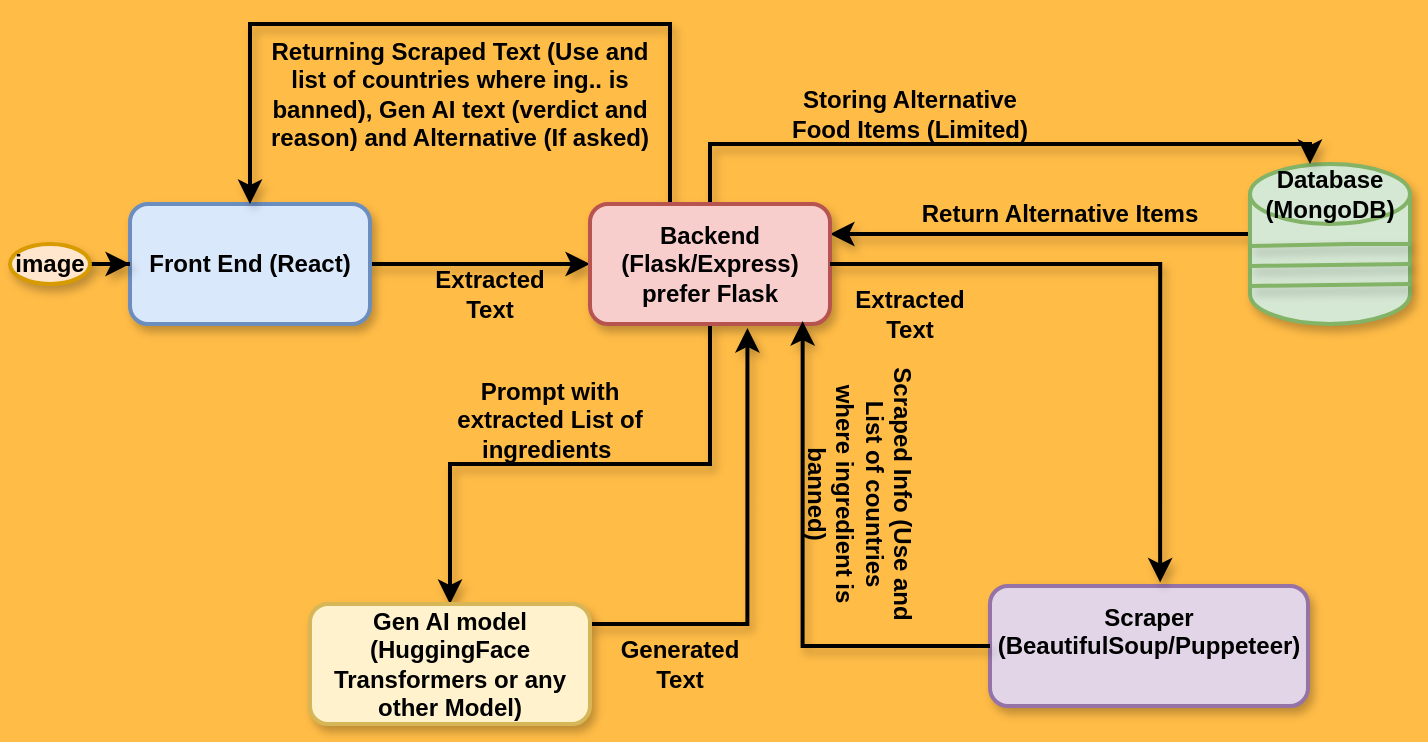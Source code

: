 <mxfile version="28.1.2">
  <diagram name="Page-1" id="bn8UI2YGAZpdA78tLeCE">
    <mxGraphModel dx="1106" dy="709" grid="0" gridSize="10" guides="1" tooltips="1" connect="1" arrows="1" fold="1" page="1" pageScale="1" pageWidth="850" pageHeight="1100" background="light-dark(#ffbc47, #121212)" math="0" shadow="0">
      <root>
        <mxCell id="0" />
        <mxCell id="1" parent="0" />
        <mxCell id="AxfgSZSkCj-pR42SUqxl-31" style="edgeStyle=orthogonalEdgeStyle;rounded=0;orthogonalLoop=1;jettySize=auto;html=1;entryX=1;entryY=0.25;entryDx=0;entryDy=0;strokeWidth=2;shadow=1;fontStyle=1" parent="1" source="AxfgSZSkCj-pR42SUqxl-14" target="AxfgSZSkCj-pR42SUqxl-2" edge="1">
          <mxGeometry relative="1" as="geometry">
            <Array as="points">
              <mxPoint x="633" y="377" />
              <mxPoint x="633" y="377" />
            </Array>
          </mxGeometry>
        </mxCell>
        <mxCell id="AxfgSZSkCj-pR42SUqxl-14" value="" style="shape=cylinder3;whiteSpace=wrap;html=1;boundedLbl=1;backgroundOutline=1;size=15;fillColor=#d5e8d4;strokeColor=#82b366;strokeWidth=2;shadow=1;fontStyle=1" parent="1" vertex="1">
          <mxGeometry x="683" y="342" width="80" height="80" as="geometry" />
        </mxCell>
        <mxCell id="AxfgSZSkCj-pR42SUqxl-8" style="edgeStyle=orthogonalEdgeStyle;rounded=0;orthogonalLoop=1;jettySize=auto;html=1;entryX=0;entryY=0.5;entryDx=0;entryDy=0;strokeWidth=2;shadow=1;fontStyle=1" parent="1" source="AxfgSZSkCj-pR42SUqxl-1" target="AxfgSZSkCj-pR42SUqxl-2" edge="1">
          <mxGeometry relative="1" as="geometry" />
        </mxCell>
        <mxCell id="AxfgSZSkCj-pR42SUqxl-1" value="Front End (React)" style="rounded=1;whiteSpace=wrap;html=1;fillColor=#dae8fc;strokeColor=#6c8ebf;strokeWidth=2;shadow=1;fontStyle=1" parent="1" vertex="1">
          <mxGeometry x="123" y="362" width="120" height="60" as="geometry" />
        </mxCell>
        <mxCell id="AxfgSZSkCj-pR42SUqxl-11" style="edgeStyle=orthogonalEdgeStyle;rounded=0;orthogonalLoop=1;jettySize=auto;html=1;strokeWidth=2;shadow=1;fontStyle=1" parent="1" source="AxfgSZSkCj-pR42SUqxl-2" target="AxfgSZSkCj-pR42SUqxl-3" edge="1">
          <mxGeometry relative="1" as="geometry" />
        </mxCell>
        <mxCell id="AxfgSZSkCj-pR42SUqxl-24" style="edgeStyle=orthogonalEdgeStyle;rounded=0;orthogonalLoop=1;jettySize=auto;html=1;strokeWidth=2;shadow=1;fontStyle=1" parent="1" source="AxfgSZSkCj-pR42SUqxl-2" target="AxfgSZSkCj-pR42SUqxl-14" edge="1">
          <mxGeometry relative="1" as="geometry">
            <mxPoint x="693" y="357" as="targetPoint" />
            <Array as="points">
              <mxPoint x="413" y="332" />
              <mxPoint x="713" y="332" />
            </Array>
          </mxGeometry>
        </mxCell>
        <mxCell id="AxfgSZSkCj-pR42SUqxl-33" style="edgeStyle=orthogonalEdgeStyle;rounded=0;orthogonalLoop=1;jettySize=auto;html=1;entryX=0.5;entryY=0;entryDx=0;entryDy=0;strokeWidth=2;shadow=1;fontStyle=1" parent="1" source="AxfgSZSkCj-pR42SUqxl-2" target="AxfgSZSkCj-pR42SUqxl-1" edge="1">
          <mxGeometry relative="1" as="geometry">
            <Array as="points">
              <mxPoint x="393" y="272" />
              <mxPoint x="183" y="272" />
            </Array>
          </mxGeometry>
        </mxCell>
        <mxCell id="AxfgSZSkCj-pR42SUqxl-2" value="Backend (Flask/Express)&lt;div&gt;prefer Flask&lt;/div&gt;" style="rounded=1;whiteSpace=wrap;html=1;fillColor=#f8cecc;strokeColor=#b85450;strokeWidth=2;shadow=1;fontStyle=1" parent="1" vertex="1">
          <mxGeometry x="353" y="362" width="120" height="60" as="geometry" />
        </mxCell>
        <mxCell id="AxfgSZSkCj-pR42SUqxl-28" style="edgeStyle=orthogonalEdgeStyle;rounded=0;orthogonalLoop=1;jettySize=auto;html=1;entryX=0.656;entryY=1.033;entryDx=0;entryDy=0;entryPerimeter=0;strokeWidth=2;shadow=1;fontStyle=1" parent="1" source="AxfgSZSkCj-pR42SUqxl-3" target="AxfgSZSkCj-pR42SUqxl-2" edge="1">
          <mxGeometry relative="1" as="geometry">
            <mxPoint x="433" y="442" as="targetPoint" />
            <Array as="points">
              <mxPoint x="432" y="572" />
            </Array>
          </mxGeometry>
        </mxCell>
        <mxCell id="AxfgSZSkCj-pR42SUqxl-3" value="Gen AI model (HuggingFace Transformers or any other Model)" style="rounded=1;whiteSpace=wrap;html=1;fillColor=#fff2cc;strokeColor=#d6b656;strokeWidth=2;shadow=1;fontStyle=1" parent="1" vertex="1">
          <mxGeometry x="213" y="562" width="140" height="60" as="geometry" />
        </mxCell>
        <mxCell id="AxfgSZSkCj-pR42SUqxl-4" value="Scraper (BeautifulSoup/Puppeteer)&lt;div&gt;&lt;br&gt;&lt;/div&gt;" style="rounded=1;whiteSpace=wrap;html=1;fillColor=#e1d5e7;strokeColor=#9673a6;strokeWidth=2;shadow=1;fontStyle=1" parent="1" vertex="1">
          <mxGeometry x="553" y="553" width="159" height="60" as="geometry" />
        </mxCell>
        <mxCell id="AxfgSZSkCj-pR42SUqxl-6" value="" style="edgeStyle=orthogonalEdgeStyle;rounded=0;orthogonalLoop=1;jettySize=auto;html=1;strokeWidth=2;shadow=1;fontStyle=1" parent="1" source="AxfgSZSkCj-pR42SUqxl-5" target="AxfgSZSkCj-pR42SUqxl-1" edge="1">
          <mxGeometry relative="1" as="geometry" />
        </mxCell>
        <mxCell id="AxfgSZSkCj-pR42SUqxl-5" value="image" style="ellipse;whiteSpace=wrap;html=1;fillColor=#ffe6cc;strokeColor=#d79b00;strokeWidth=2;shadow=1;fontStyle=1" parent="1" vertex="1">
          <mxGeometry x="63" y="382" width="40" height="20" as="geometry" />
        </mxCell>
        <mxCell id="AxfgSZSkCj-pR42SUqxl-9" value="Extracted Text" style="text;html=1;align=center;verticalAlign=middle;whiteSpace=wrap;rounded=0;strokeWidth=2;shadow=1;fontStyle=1" parent="1" vertex="1">
          <mxGeometry x="273" y="392" width="60" height="30" as="geometry" />
        </mxCell>
        <mxCell id="AxfgSZSkCj-pR42SUqxl-10" style="edgeStyle=orthogonalEdgeStyle;rounded=0;orthogonalLoop=1;jettySize=auto;html=1;entryX=0.535;entryY=-0.03;entryDx=0;entryDy=0;entryPerimeter=0;strokeWidth=2;shadow=1;fontStyle=1" parent="1" source="AxfgSZSkCj-pR42SUqxl-2" target="AxfgSZSkCj-pR42SUqxl-4" edge="1">
          <mxGeometry relative="1" as="geometry">
            <Array as="points">
              <mxPoint x="638" y="392" />
            </Array>
          </mxGeometry>
        </mxCell>
        <mxCell id="AxfgSZSkCj-pR42SUqxl-12" value="Extracted Text" style="text;html=1;align=center;verticalAlign=middle;whiteSpace=wrap;rounded=0;strokeWidth=2;shadow=1;fontStyle=1" parent="1" vertex="1">
          <mxGeometry x="483" y="402" width="60" height="30" as="geometry" />
        </mxCell>
        <mxCell id="AxfgSZSkCj-pR42SUqxl-15" value="" style="endArrow=none;html=1;rounded=0;entryX=1;entryY=0.5;entryDx=0;entryDy=0;entryPerimeter=0;fillColor=#d5e8d4;strokeColor=#82b366;strokeWidth=2;shadow=1;fontStyle=1" parent="1" target="AxfgSZSkCj-pR42SUqxl-14" edge="1">
          <mxGeometry width="50" height="50" relative="1" as="geometry">
            <mxPoint x="683" y="383" as="sourcePoint" />
            <mxPoint x="743" y="383" as="targetPoint" />
            <Array as="points">
              <mxPoint x="733" y="382" />
            </Array>
          </mxGeometry>
        </mxCell>
        <mxCell id="AxfgSZSkCj-pR42SUqxl-20" value="" style="endArrow=none;html=1;rounded=0;entryX=1;entryY=0.5;entryDx=0;entryDy=0;entryPerimeter=0;fillColor=#d5e8d4;strokeColor=#82b366;strokeWidth=2;shadow=1;fontStyle=1" parent="1" edge="1">
          <mxGeometry width="50" height="50" relative="1" as="geometry">
            <mxPoint x="683" y="393" as="sourcePoint" />
            <mxPoint x="763" y="392" as="targetPoint" />
            <Array as="points" />
          </mxGeometry>
        </mxCell>
        <mxCell id="AxfgSZSkCj-pR42SUqxl-21" value="" style="endArrow=none;html=1;rounded=0;entryX=1;entryY=0.5;entryDx=0;entryDy=0;entryPerimeter=0;fillColor=#d5e8d4;strokeColor=#82b366;strokeWidth=2;shadow=1;fontStyle=1" parent="1" edge="1">
          <mxGeometry width="50" height="50" relative="1" as="geometry">
            <mxPoint x="683" y="403" as="sourcePoint" />
            <mxPoint x="763" y="402" as="targetPoint" />
            <Array as="points" />
          </mxGeometry>
        </mxCell>
        <mxCell id="AxfgSZSkCj-pR42SUqxl-25" value="Storing Alternative Food Items (Limited)" style="text;html=1;align=center;verticalAlign=middle;whiteSpace=wrap;rounded=0;strokeWidth=2;shadow=1;fontStyle=1" parent="1" vertex="1">
          <mxGeometry x="453" y="302" width="120" height="30" as="geometry" />
        </mxCell>
        <mxCell id="AxfgSZSkCj-pR42SUqxl-26" style="edgeStyle=orthogonalEdgeStyle;rounded=0;orthogonalLoop=1;jettySize=auto;html=1;entryX=0.886;entryY=0.976;entryDx=0;entryDy=0;entryPerimeter=0;strokeWidth=2;shadow=1;fontStyle=1" parent="1" source="AxfgSZSkCj-pR42SUqxl-4" target="AxfgSZSkCj-pR42SUqxl-2" edge="1">
          <mxGeometry relative="1" as="geometry" />
        </mxCell>
        <mxCell id="AxfgSZSkCj-pR42SUqxl-27" value="Scraped Info (Use and List of countries where ingredient is banned)" style="text;html=1;align=center;verticalAlign=middle;whiteSpace=wrap;rounded=0;rotation=90;strokeWidth=2;shadow=1;fontStyle=1" parent="1" vertex="1">
          <mxGeometry x="423" y="492" width="130" height="30" as="geometry" />
        </mxCell>
        <mxCell id="AxfgSZSkCj-pR42SUqxl-29" value="Prompt with extracted List of ingredients&amp;nbsp;" style="text;html=1;align=center;verticalAlign=middle;whiteSpace=wrap;rounded=0;strokeWidth=2;shadow=1;fontStyle=1" parent="1" vertex="1">
          <mxGeometry x="273" y="455" width="120" height="30" as="geometry" />
        </mxCell>
        <mxCell id="AxfgSZSkCj-pR42SUqxl-30" value="Generated Text" style="text;html=1;align=center;verticalAlign=middle;whiteSpace=wrap;rounded=0;strokeWidth=2;shadow=1;fontStyle=1" parent="1" vertex="1">
          <mxGeometry x="368" y="577" width="60" height="30" as="geometry" />
        </mxCell>
        <mxCell id="AxfgSZSkCj-pR42SUqxl-32" value="Return Alternative Items" style="text;html=1;align=center;verticalAlign=middle;whiteSpace=wrap;rounded=0;strokeWidth=2;shadow=1;fontStyle=1" parent="1" vertex="1">
          <mxGeometry x="503" y="352" width="170" height="30" as="geometry" />
        </mxCell>
        <mxCell id="AxfgSZSkCj-pR42SUqxl-34" value="Returning Scraped Text (Use and list of countries where ing.. is banned), Gen AI text (verdict and reason) and Alternative (If asked)" style="text;html=1;align=center;verticalAlign=middle;whiteSpace=wrap;rounded=0;strokeWidth=2;shadow=1;fontStyle=1" parent="1" vertex="1">
          <mxGeometry x="183" y="292" width="210" height="30" as="geometry" />
        </mxCell>
        <mxCell id="AxfgSZSkCj-pR42SUqxl-35" value="Database (MongoDB)" style="text;html=1;align=center;verticalAlign=middle;whiteSpace=wrap;rounded=0;strokeWidth=2;shadow=1;fontStyle=1" parent="1" vertex="1">
          <mxGeometry x="693" y="342" width="60" height="30" as="geometry" />
        </mxCell>
      </root>
    </mxGraphModel>
  </diagram>
</mxfile>

